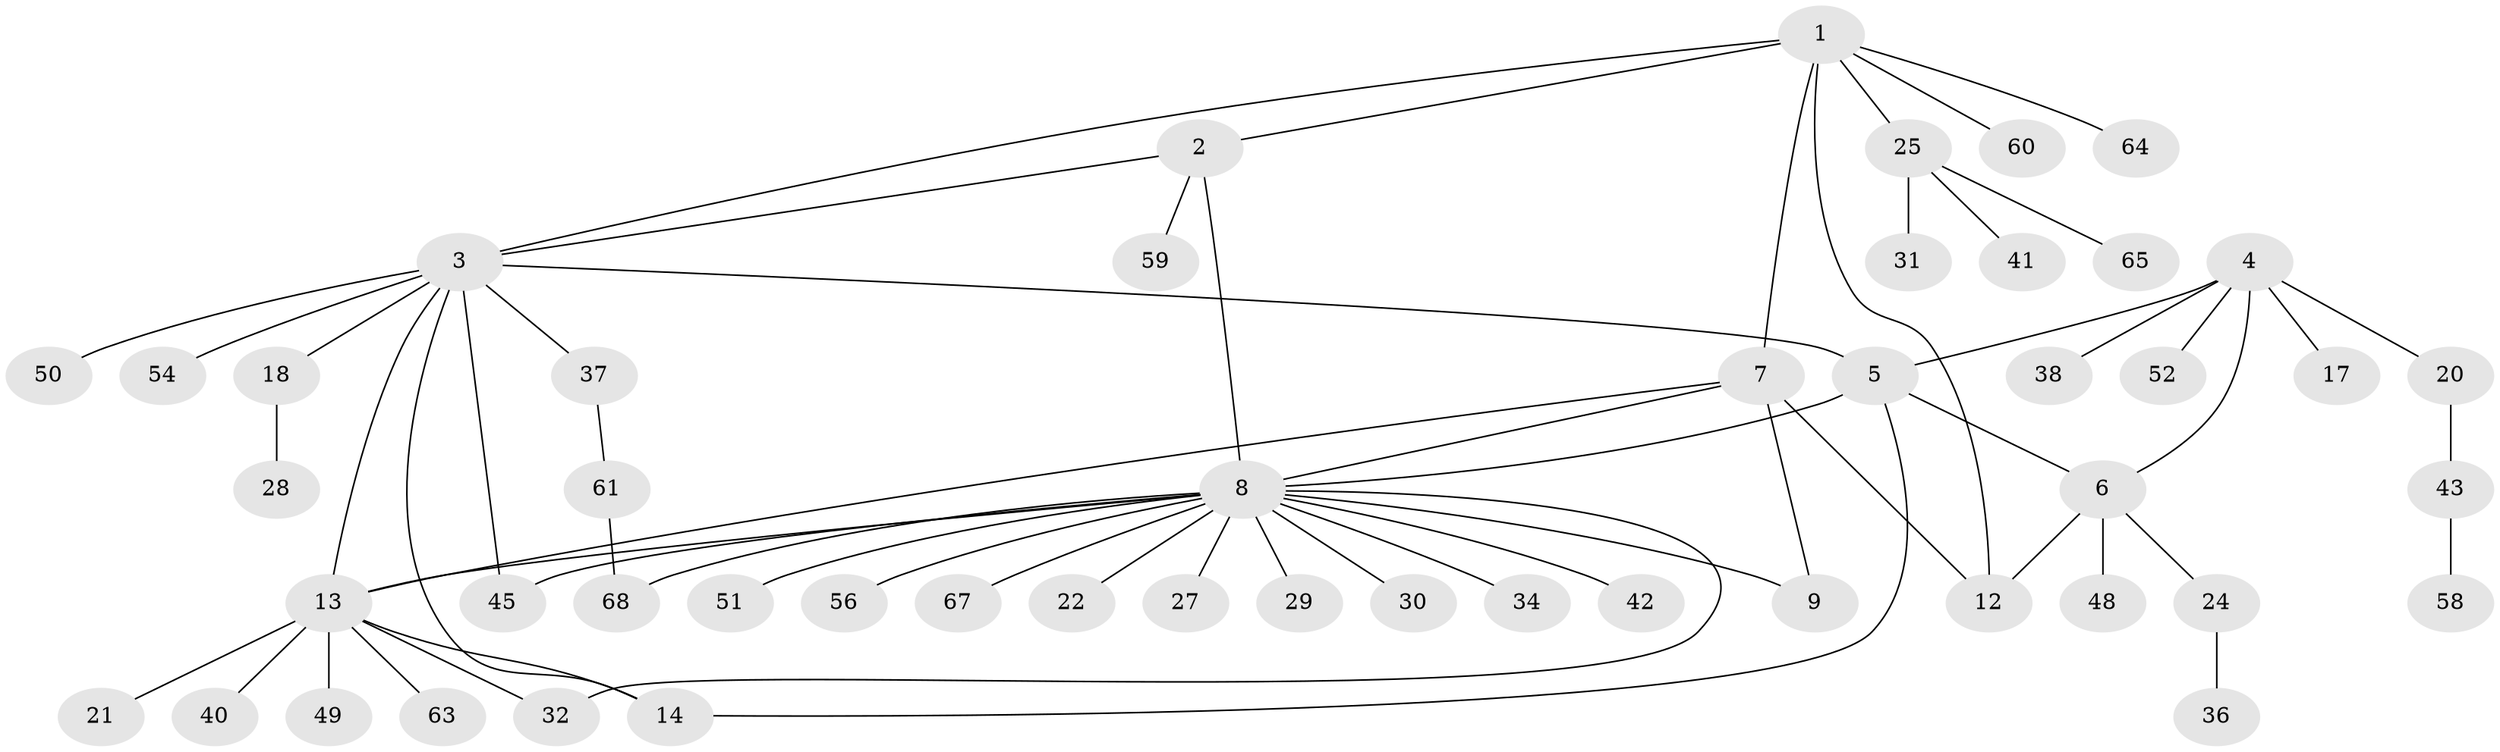 // original degree distribution, {3: 0.1323529411764706, 5: 0.014705882352941176, 8: 0.029411764705882353, 7: 0.014705882352941176, 6: 0.04411764705882353, 15: 0.014705882352941176, 4: 0.058823529411764705, 1: 0.5294117647058824, 2: 0.16176470588235295}
// Generated by graph-tools (version 1.1) at 2025/11/02/27/25 16:11:30]
// undirected, 50 vertices, 63 edges
graph export_dot {
graph [start="1"]
  node [color=gray90,style=filled];
  1 [super="+10"];
  2 [super="+55"];
  3 [super="+15"];
  4 [super="+62"];
  5 [super="+33"];
  6 [super="+47"];
  7 [super="+11"];
  8 [super="+23"];
  9 [super="+16"];
  12 [super="+26"];
  13 [super="+19"];
  14;
  17;
  18 [super="+44"];
  20;
  21;
  22;
  24 [super="+57"];
  25 [super="+39"];
  27;
  28;
  29;
  30;
  31;
  32 [super="+35"];
  34;
  36;
  37 [super="+46"];
  38;
  40;
  41;
  42;
  43;
  45;
  48;
  49;
  50 [super="+53"];
  51;
  52;
  54;
  56;
  58 [super="+66"];
  59;
  60;
  61;
  63;
  64;
  65;
  67;
  68;
  1 -- 2;
  1 -- 3;
  1 -- 64;
  1 -- 25;
  1 -- 12;
  1 -- 60;
  1 -- 7;
  2 -- 3;
  2 -- 8;
  2 -- 59;
  3 -- 5;
  3 -- 18;
  3 -- 45;
  3 -- 50;
  3 -- 54;
  3 -- 37;
  3 -- 13;
  3 -- 14;
  4 -- 5;
  4 -- 6;
  4 -- 17;
  4 -- 20;
  4 -- 38;
  4 -- 52;
  5 -- 6;
  5 -- 8;
  5 -- 14;
  6 -- 12;
  6 -- 24;
  6 -- 48;
  7 -- 8;
  7 -- 9;
  7 -- 12;
  7 -- 13;
  8 -- 9;
  8 -- 13;
  8 -- 22;
  8 -- 27;
  8 -- 29;
  8 -- 30;
  8 -- 32;
  8 -- 45;
  8 -- 51;
  8 -- 67;
  8 -- 68;
  8 -- 56;
  8 -- 34;
  8 -- 42;
  13 -- 14;
  13 -- 21;
  13 -- 63;
  13 -- 40;
  13 -- 49;
  13 -- 32;
  18 -- 28;
  20 -- 43;
  24 -- 36;
  25 -- 31;
  25 -- 65;
  25 -- 41;
  37 -- 61;
  43 -- 58;
  61 -- 68;
}
